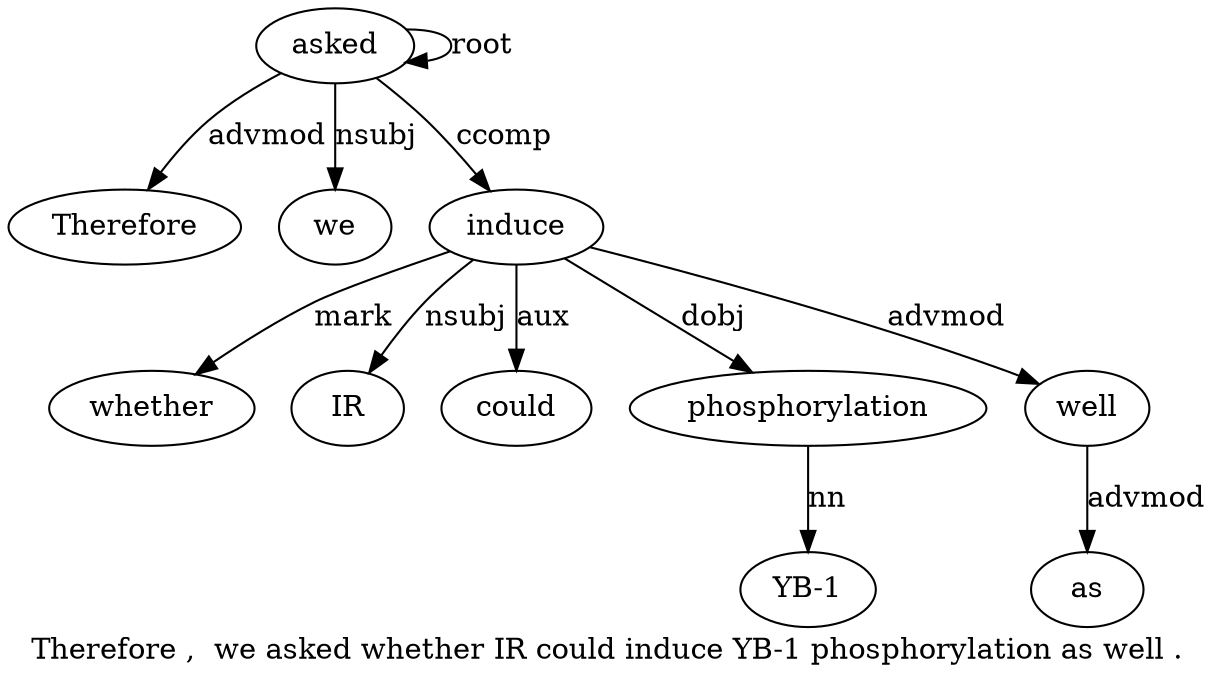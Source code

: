 digraph "Therefore ,  we asked whether IR could induce YB-1 phosphorylation as well ." {
label="Therefore ,  we asked whether IR could induce YB-1 phosphorylation as well .";
asked4 [style=filled, fillcolor=white, label=asked];
Therefore1 [style=filled, fillcolor=white, label=Therefore];
asked4 -> Therefore1  [label=advmod];
we3 [style=filled, fillcolor=white, label=we];
asked4 -> we3  [label=nsubj];
asked4 -> asked4  [label=root];
induce8 [style=filled, fillcolor=white, label=induce];
whether5 [style=filled, fillcolor=white, label=whether];
induce8 -> whether5  [label=mark];
IR6 [style=filled, fillcolor=white, label=IR];
induce8 -> IR6  [label=nsubj];
could7 [style=filled, fillcolor=white, label=could];
induce8 -> could7  [label=aux];
asked4 -> induce8  [label=ccomp];
phosphorylation10 [style=filled, fillcolor=white, label=phosphorylation];
"YB-19" [style=filled, fillcolor=white, label="YB-1"];
phosphorylation10 -> "YB-19"  [label=nn];
induce8 -> phosphorylation10  [label=dobj];
well12 [style=filled, fillcolor=white, label=well];
as11 [style=filled, fillcolor=white, label=as];
well12 -> as11  [label=advmod];
induce8 -> well12  [label=advmod];
}
